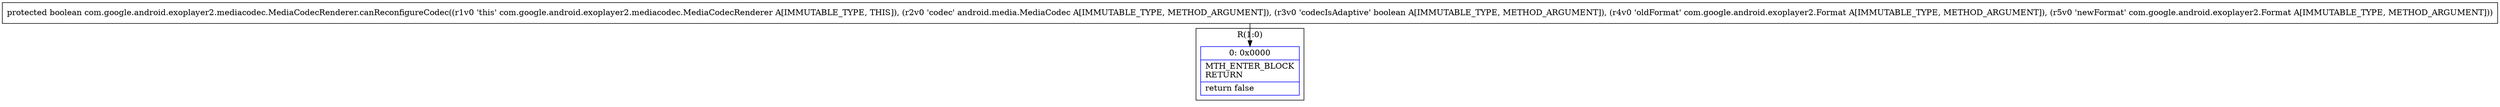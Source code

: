 digraph "CFG forcom.google.android.exoplayer2.mediacodec.MediaCodecRenderer.canReconfigureCodec(Landroid\/media\/MediaCodec;ZLcom\/google\/android\/exoplayer2\/Format;Lcom\/google\/android\/exoplayer2\/Format;)Z" {
subgraph cluster_Region_941468925 {
label = "R(1:0)";
node [shape=record,color=blue];
Node_0 [shape=record,label="{0\:\ 0x0000|MTH_ENTER_BLOCK\lRETURN\l|return false\l}"];
}
MethodNode[shape=record,label="{protected boolean com.google.android.exoplayer2.mediacodec.MediaCodecRenderer.canReconfigureCodec((r1v0 'this' com.google.android.exoplayer2.mediacodec.MediaCodecRenderer A[IMMUTABLE_TYPE, THIS]), (r2v0 'codec' android.media.MediaCodec A[IMMUTABLE_TYPE, METHOD_ARGUMENT]), (r3v0 'codecIsAdaptive' boolean A[IMMUTABLE_TYPE, METHOD_ARGUMENT]), (r4v0 'oldFormat' com.google.android.exoplayer2.Format A[IMMUTABLE_TYPE, METHOD_ARGUMENT]), (r5v0 'newFormat' com.google.android.exoplayer2.Format A[IMMUTABLE_TYPE, METHOD_ARGUMENT])) }"];
MethodNode -> Node_0;
}

